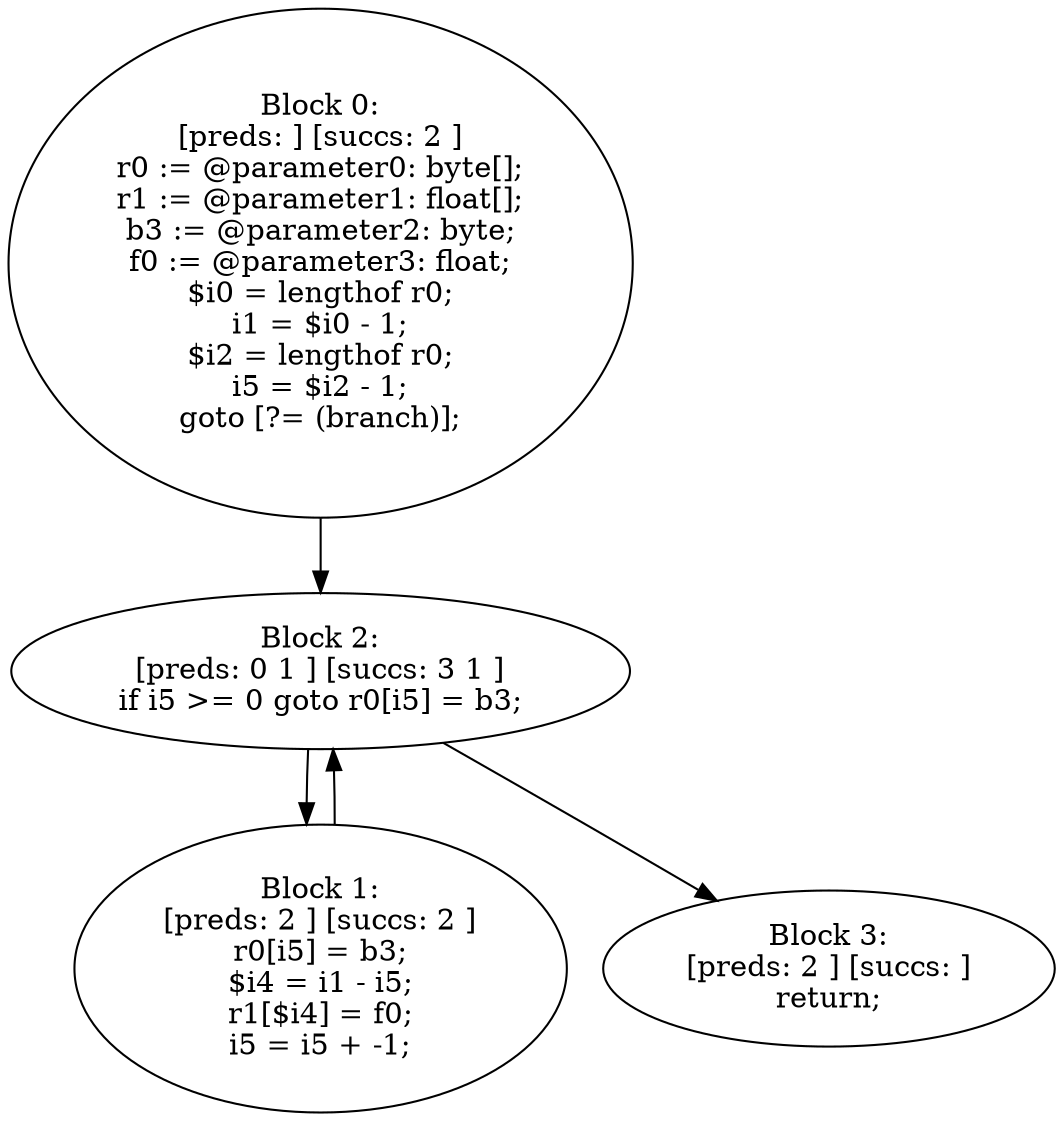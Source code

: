 digraph "unitGraph" {
    "Block 0:
[preds: ] [succs: 2 ]
r0 := @parameter0: byte[];
r1 := @parameter1: float[];
b3 := @parameter2: byte;
f0 := @parameter3: float;
$i0 = lengthof r0;
i1 = $i0 - 1;
$i2 = lengthof r0;
i5 = $i2 - 1;
goto [?= (branch)];
"
    "Block 1:
[preds: 2 ] [succs: 2 ]
r0[i5] = b3;
$i4 = i1 - i5;
r1[$i4] = f0;
i5 = i5 + -1;
"
    "Block 2:
[preds: 0 1 ] [succs: 3 1 ]
if i5 >= 0 goto r0[i5] = b3;
"
    "Block 3:
[preds: 2 ] [succs: ]
return;
"
    "Block 0:
[preds: ] [succs: 2 ]
r0 := @parameter0: byte[];
r1 := @parameter1: float[];
b3 := @parameter2: byte;
f0 := @parameter3: float;
$i0 = lengthof r0;
i1 = $i0 - 1;
$i2 = lengthof r0;
i5 = $i2 - 1;
goto [?= (branch)];
"->"Block 2:
[preds: 0 1 ] [succs: 3 1 ]
if i5 >= 0 goto r0[i5] = b3;
";
    "Block 1:
[preds: 2 ] [succs: 2 ]
r0[i5] = b3;
$i4 = i1 - i5;
r1[$i4] = f0;
i5 = i5 + -1;
"->"Block 2:
[preds: 0 1 ] [succs: 3 1 ]
if i5 >= 0 goto r0[i5] = b3;
";
    "Block 2:
[preds: 0 1 ] [succs: 3 1 ]
if i5 >= 0 goto r0[i5] = b3;
"->"Block 3:
[preds: 2 ] [succs: ]
return;
";
    "Block 2:
[preds: 0 1 ] [succs: 3 1 ]
if i5 >= 0 goto r0[i5] = b3;
"->"Block 1:
[preds: 2 ] [succs: 2 ]
r0[i5] = b3;
$i4 = i1 - i5;
r1[$i4] = f0;
i5 = i5 + -1;
";
}
